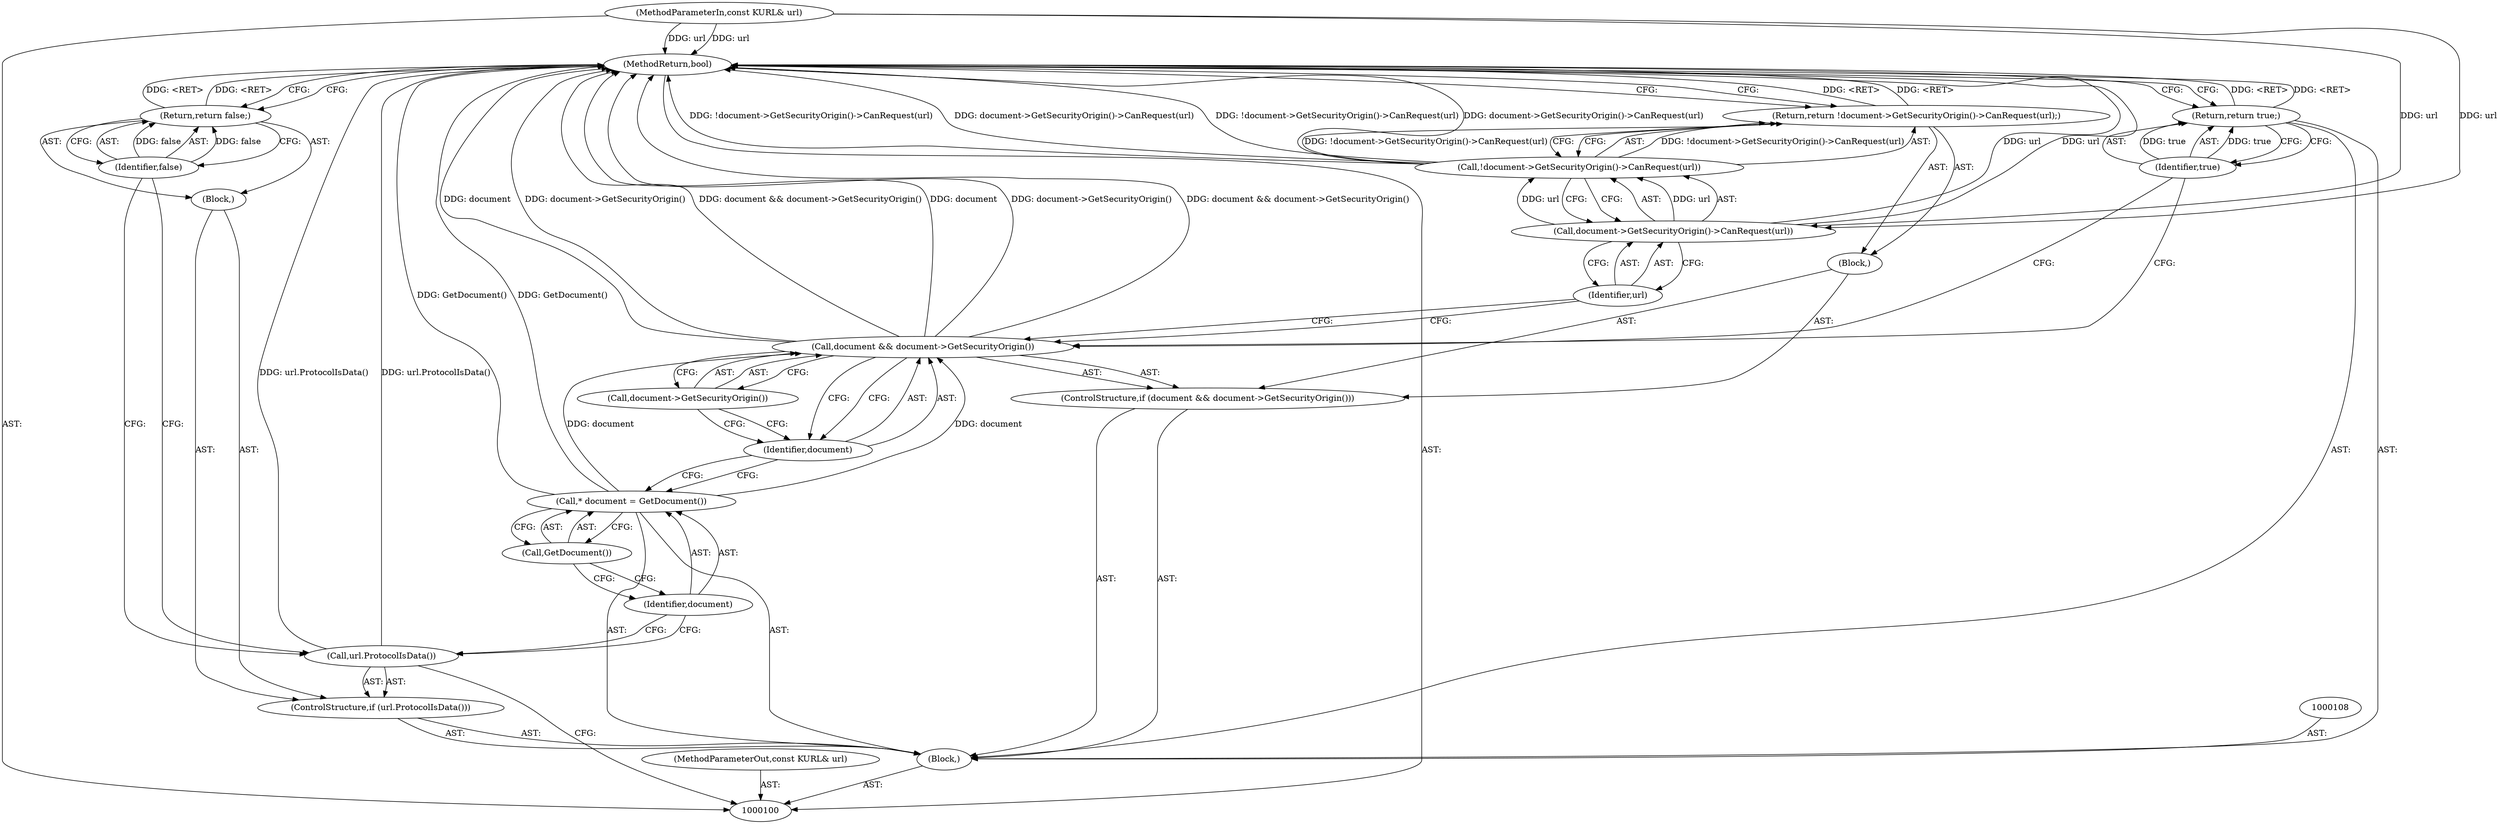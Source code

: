 digraph "1_Chrome_a9cbaa7a40e2b2723cfc2f266c42f4980038a949_12" {
"1000123" [label="(MethodReturn,bool)"];
"1000101" [label="(MethodParameterIn,const KURL& url)"];
"1000157" [label="(MethodParameterOut,const KURL& url)"];
"1000102" [label="(Block,)"];
"1000103" [label="(ControlStructure,if (url.ProtocolIsData()))"];
"1000105" [label="(Block,)"];
"1000104" [label="(Call,url.ProtocolIsData())"];
"1000107" [label="(Identifier,false)"];
"1000106" [label="(Return,return false;)"];
"1000109" [label="(Call,* document = GetDocument())"];
"1000110" [label="(Identifier,document)"];
"1000111" [label="(Call,GetDocument())"];
"1000115" [label="(Call,document->GetSecurityOrigin())"];
"1000112" [label="(ControlStructure,if (document && document->GetSecurityOrigin()))"];
"1000116" [label="(Block,)"];
"1000113" [label="(Call,document && document->GetSecurityOrigin())"];
"1000114" [label="(Identifier,document)"];
"1000118" [label="(Call,!document->GetSecurityOrigin()->CanRequest(url))"];
"1000119" [label="(Call,document->GetSecurityOrigin()->CanRequest(url))"];
"1000117" [label="(Return,return !document->GetSecurityOrigin()->CanRequest(url);)"];
"1000120" [label="(Identifier,url)"];
"1000121" [label="(Return,return true;)"];
"1000122" [label="(Identifier,true)"];
"1000123" -> "1000100"  [label="AST: "];
"1000123" -> "1000106"  [label="CFG: "];
"1000123" -> "1000117"  [label="CFG: "];
"1000123" -> "1000121"  [label="CFG: "];
"1000106" -> "1000123"  [label="DDG: <RET>"];
"1000117" -> "1000123"  [label="DDG: <RET>"];
"1000121" -> "1000123"  [label="DDG: <RET>"];
"1000104" -> "1000123"  [label="DDG: url.ProtocolIsData()"];
"1000113" -> "1000123"  [label="DDG: document"];
"1000113" -> "1000123"  [label="DDG: document->GetSecurityOrigin()"];
"1000113" -> "1000123"  [label="DDG: document && document->GetSecurityOrigin()"];
"1000118" -> "1000123"  [label="DDG: !document->GetSecurityOrigin()->CanRequest(url)"];
"1000118" -> "1000123"  [label="DDG: document->GetSecurityOrigin()->CanRequest(url)"];
"1000109" -> "1000123"  [label="DDG: GetDocument()"];
"1000101" -> "1000123"  [label="DDG: url"];
"1000119" -> "1000123"  [label="DDG: url"];
"1000101" -> "1000100"  [label="AST: "];
"1000101" -> "1000123"  [label="DDG: url"];
"1000101" -> "1000119"  [label="DDG: url"];
"1000157" -> "1000100"  [label="AST: "];
"1000102" -> "1000100"  [label="AST: "];
"1000103" -> "1000102"  [label="AST: "];
"1000108" -> "1000102"  [label="AST: "];
"1000109" -> "1000102"  [label="AST: "];
"1000112" -> "1000102"  [label="AST: "];
"1000121" -> "1000102"  [label="AST: "];
"1000103" -> "1000102"  [label="AST: "];
"1000104" -> "1000103"  [label="AST: "];
"1000105" -> "1000103"  [label="AST: "];
"1000105" -> "1000103"  [label="AST: "];
"1000106" -> "1000105"  [label="AST: "];
"1000104" -> "1000103"  [label="AST: "];
"1000104" -> "1000100"  [label="CFG: "];
"1000107" -> "1000104"  [label="CFG: "];
"1000110" -> "1000104"  [label="CFG: "];
"1000104" -> "1000123"  [label="DDG: url.ProtocolIsData()"];
"1000107" -> "1000106"  [label="AST: "];
"1000107" -> "1000104"  [label="CFG: "];
"1000106" -> "1000107"  [label="CFG: "];
"1000107" -> "1000106"  [label="DDG: false"];
"1000106" -> "1000105"  [label="AST: "];
"1000106" -> "1000107"  [label="CFG: "];
"1000107" -> "1000106"  [label="AST: "];
"1000123" -> "1000106"  [label="CFG: "];
"1000106" -> "1000123"  [label="DDG: <RET>"];
"1000107" -> "1000106"  [label="DDG: false"];
"1000109" -> "1000102"  [label="AST: "];
"1000109" -> "1000111"  [label="CFG: "];
"1000110" -> "1000109"  [label="AST: "];
"1000111" -> "1000109"  [label="AST: "];
"1000114" -> "1000109"  [label="CFG: "];
"1000109" -> "1000123"  [label="DDG: GetDocument()"];
"1000109" -> "1000113"  [label="DDG: document"];
"1000110" -> "1000109"  [label="AST: "];
"1000110" -> "1000104"  [label="CFG: "];
"1000111" -> "1000110"  [label="CFG: "];
"1000111" -> "1000109"  [label="AST: "];
"1000111" -> "1000110"  [label="CFG: "];
"1000109" -> "1000111"  [label="CFG: "];
"1000115" -> "1000113"  [label="AST: "];
"1000115" -> "1000114"  [label="CFG: "];
"1000113" -> "1000115"  [label="CFG: "];
"1000112" -> "1000102"  [label="AST: "];
"1000113" -> "1000112"  [label="AST: "];
"1000116" -> "1000112"  [label="AST: "];
"1000116" -> "1000112"  [label="AST: "];
"1000117" -> "1000116"  [label="AST: "];
"1000113" -> "1000112"  [label="AST: "];
"1000113" -> "1000114"  [label="CFG: "];
"1000113" -> "1000115"  [label="CFG: "];
"1000114" -> "1000113"  [label="AST: "];
"1000115" -> "1000113"  [label="AST: "];
"1000120" -> "1000113"  [label="CFG: "];
"1000122" -> "1000113"  [label="CFG: "];
"1000113" -> "1000123"  [label="DDG: document"];
"1000113" -> "1000123"  [label="DDG: document->GetSecurityOrigin()"];
"1000113" -> "1000123"  [label="DDG: document && document->GetSecurityOrigin()"];
"1000109" -> "1000113"  [label="DDG: document"];
"1000114" -> "1000113"  [label="AST: "];
"1000114" -> "1000109"  [label="CFG: "];
"1000115" -> "1000114"  [label="CFG: "];
"1000113" -> "1000114"  [label="CFG: "];
"1000118" -> "1000117"  [label="AST: "];
"1000118" -> "1000119"  [label="CFG: "];
"1000119" -> "1000118"  [label="AST: "];
"1000117" -> "1000118"  [label="CFG: "];
"1000118" -> "1000123"  [label="DDG: !document->GetSecurityOrigin()->CanRequest(url)"];
"1000118" -> "1000123"  [label="DDG: document->GetSecurityOrigin()->CanRequest(url)"];
"1000118" -> "1000117"  [label="DDG: !document->GetSecurityOrigin()->CanRequest(url)"];
"1000119" -> "1000118"  [label="DDG: url"];
"1000119" -> "1000118"  [label="AST: "];
"1000119" -> "1000120"  [label="CFG: "];
"1000120" -> "1000119"  [label="AST: "];
"1000118" -> "1000119"  [label="CFG: "];
"1000119" -> "1000123"  [label="DDG: url"];
"1000119" -> "1000118"  [label="DDG: url"];
"1000101" -> "1000119"  [label="DDG: url"];
"1000117" -> "1000116"  [label="AST: "];
"1000117" -> "1000118"  [label="CFG: "];
"1000118" -> "1000117"  [label="AST: "];
"1000123" -> "1000117"  [label="CFG: "];
"1000117" -> "1000123"  [label="DDG: <RET>"];
"1000118" -> "1000117"  [label="DDG: !document->GetSecurityOrigin()->CanRequest(url)"];
"1000120" -> "1000119"  [label="AST: "];
"1000120" -> "1000113"  [label="CFG: "];
"1000119" -> "1000120"  [label="CFG: "];
"1000121" -> "1000102"  [label="AST: "];
"1000121" -> "1000122"  [label="CFG: "];
"1000122" -> "1000121"  [label="AST: "];
"1000123" -> "1000121"  [label="CFG: "];
"1000121" -> "1000123"  [label="DDG: <RET>"];
"1000122" -> "1000121"  [label="DDG: true"];
"1000122" -> "1000121"  [label="AST: "];
"1000122" -> "1000113"  [label="CFG: "];
"1000121" -> "1000122"  [label="CFG: "];
"1000122" -> "1000121"  [label="DDG: true"];
}
